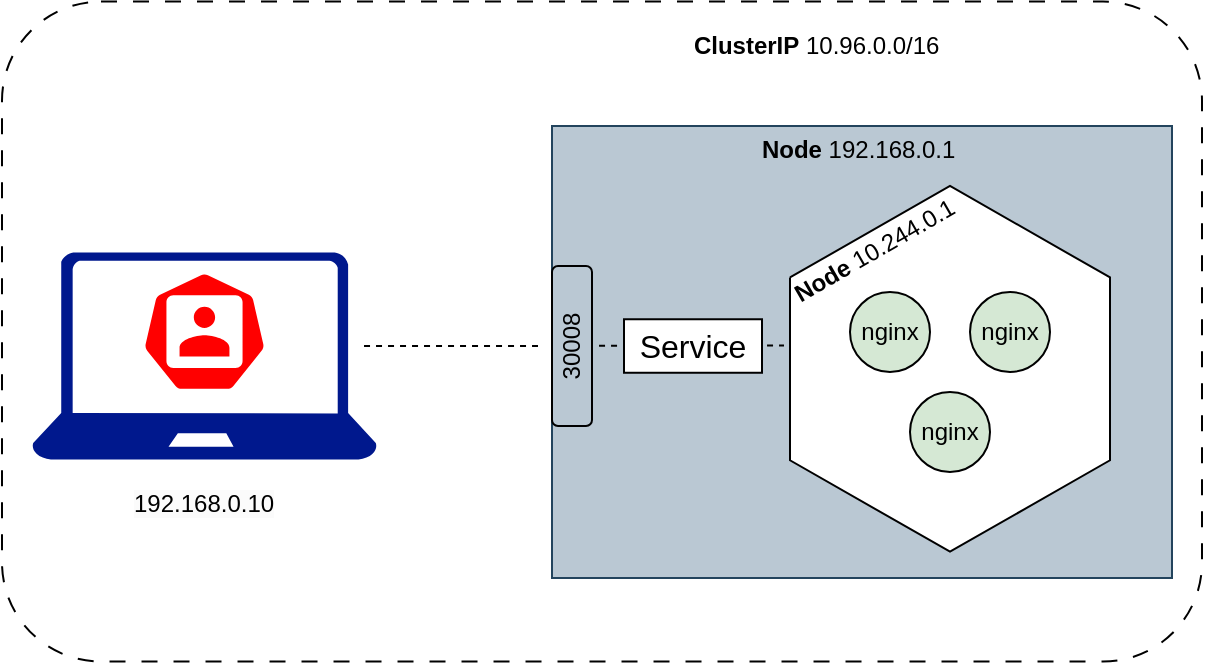 <mxfile version="22.1.16" type="github">
  <diagram name="Page-1" id="ux_PUUvleqaBWZlEBw-f">
    <mxGraphModel dx="792" dy="1878" grid="1" gridSize="10" guides="1" tooltips="1" connect="1" arrows="1" fold="1" page="1" pageScale="1" pageWidth="850" pageHeight="1100" math="0" shadow="0">
      <root>
        <mxCell id="0" />
        <mxCell id="1" parent="0" />
        <mxCell id="RruQv3TNjF2r6rg1G-1i-1" value="" style="sketch=0;html=1;dashed=0;whitespace=wrap;fillColor=#FF0000;strokeColor=#ffffff;points=[[0.005,0.63,0],[0.1,0.2,0],[0.9,0.2,0],[0.5,0,0],[0.995,0.63,0],[0.72,0.99,0],[0.5,1,0],[0.28,0.99,0]];verticalLabelPosition=bottom;align=center;verticalAlign=top;shape=mxgraph.kubernetes.icon;prIcon=user;spacing=-4;" vertex="1" parent="1">
          <mxGeometry x="154.53" y="-737.65" width="63.44" height="60.9" as="geometry" />
        </mxCell>
        <mxCell id="RruQv3TNjF2r6rg1G-1i-2" value="" style="rounded=0;whiteSpace=wrap;html=1;fillColor=#bac8d3;strokeColor=#23445d;" vertex="1" parent="1">
          <mxGeometry x="360" y="-810" width="310" height="226" as="geometry" />
        </mxCell>
        <mxCell id="RruQv3TNjF2r6rg1G-1i-3" value="&lt;b&gt;Node&amp;nbsp;&lt;/b&gt;192.168.0.1&lt;b&gt;&amp;nbsp;&lt;/b&gt;" style="text;html=1;strokeColor=none;fillColor=none;align=center;verticalAlign=middle;whiteSpace=wrap;rounded=0;" vertex="1" parent="1">
          <mxGeometry x="440" y="-813" width="150" height="30" as="geometry" />
        </mxCell>
        <mxCell id="RruQv3TNjF2r6rg1G-1i-4" value="" style="verticalLabelPosition=bottom;verticalAlign=top;html=1;shape=mxgraph.basic.polygon;polyCoords=[[0,0.25],[0.5,0],[1,0.25],[1,0.75],[0.5,1],[0,0.75],[0,0.25]];polyline=1;fillColor=default;perimeter=rectanglePerimeter;" vertex="1" parent="1">
          <mxGeometry x="479" y="-780" width="160" height="182.86" as="geometry" />
        </mxCell>
        <mxCell id="RruQv3TNjF2r6rg1G-1i-5" value="nginx" style="ellipse;whiteSpace=wrap;html=1;aspect=fixed;fillColor=#D5E8D4;" vertex="1" parent="1">
          <mxGeometry x="509" y="-727" width="40" height="40" as="geometry" />
        </mxCell>
        <mxCell id="RruQv3TNjF2r6rg1G-1i-6" value="nginx" style="ellipse;whiteSpace=wrap;html=1;aspect=fixed;fillColor=#D5E8D4;" vertex="1" parent="1">
          <mxGeometry x="539" y="-677" width="40" height="40" as="geometry" />
        </mxCell>
        <mxCell id="RruQv3TNjF2r6rg1G-1i-7" value="nginx" style="ellipse;whiteSpace=wrap;html=1;aspect=fixed;fillColor=#D5E8D4;" vertex="1" parent="1">
          <mxGeometry x="569" y="-727" width="40" height="40" as="geometry" />
        </mxCell>
        <mxCell id="RruQv3TNjF2r6rg1G-1i-8" value="&lt;b style=&quot;border-color: var(--border-color); text-align: center;&quot;&gt;Node &lt;/b&gt;&lt;span style=&quot;border-color: var(--border-color); text-align: center;&quot;&gt;10.244.0.1&lt;/span&gt;" style="text;whiteSpace=wrap;html=1;rotation=-30;" vertex="1" parent="1">
          <mxGeometry x="473.51" y="-762.55" width="99" height="27" as="geometry" />
        </mxCell>
        <mxCell id="RruQv3TNjF2r6rg1G-1i-9" value="" style="rounded=1;whiteSpace=wrap;html=1;fillColor=none;dashed=1;dashPattern=8 8;" vertex="1" parent="1">
          <mxGeometry x="85" y="-872.2" width="600" height="330" as="geometry" />
        </mxCell>
        <mxCell id="RruQv3TNjF2r6rg1G-1i-10" value="&lt;b&gt;ClusterIP&amp;nbsp;&lt;/b&gt;10.96.0.0/16&lt;b&gt;&amp;nbsp;&lt;/b&gt;" style="text;html=1;strokeColor=none;fillColor=none;align=center;verticalAlign=middle;whiteSpace=wrap;rounded=0;" vertex="1" parent="1">
          <mxGeometry x="419" y="-865" width="150" height="30" as="geometry" />
        </mxCell>
        <mxCell id="RruQv3TNjF2r6rg1G-1i-11" value="" style="sketch=0;aspect=fixed;pointerEvents=1;shadow=0;dashed=0;html=1;strokeColor=none;labelPosition=center;verticalLabelPosition=bottom;verticalAlign=top;align=center;fillColor=#00188D;shape=mxgraph.azure.laptop" vertex="1" parent="1">
          <mxGeometry x="100" y="-746.75" width="172.5" height="103.5" as="geometry" />
        </mxCell>
        <mxCell id="RruQv3TNjF2r6rg1G-1i-12" value="&lt;span style=&quot;color: rgb(0, 0, 0); font-family: Helvetica; font-size: 12px; font-style: normal; font-variant-ligatures: normal; font-variant-caps: normal; font-weight: 400; letter-spacing: normal; orphans: 2; text-align: center; text-indent: 0px; text-transform: none; widows: 2; word-spacing: 0px; -webkit-text-stroke-width: 0px; background-color: rgb(251, 251, 251); text-decoration-thickness: initial; text-decoration-style: initial; text-decoration-color: initial; float: none; display: inline !important;&quot;&gt;192.168.0.10&lt;/span&gt;" style="text;whiteSpace=wrap;html=1;" vertex="1" parent="1">
          <mxGeometry x="148.52" y="-635" width="75.47" height="27.14" as="geometry" />
        </mxCell>
        <mxCell id="RruQv3TNjF2r6rg1G-1i-13" value="30008" style="rounded=1;whiteSpace=wrap;html=1;fillColor=none;rotation=-90;" vertex="1" parent="1">
          <mxGeometry x="330" y="-710" width="80" height="20" as="geometry" />
        </mxCell>
        <mxCell id="RruQv3TNjF2r6rg1G-1i-14" value="" style="endArrow=none;dashed=1;html=1;rounded=0;exitX=1.003;exitY=0.452;exitDx=0;exitDy=0;exitPerimeter=0;entryX=0.5;entryY=0;entryDx=0;entryDy=0;" edge="1" parent="1">
          <mxGeometry width="50" height="50" relative="1" as="geometry">
            <mxPoint x="266.017" y="-699.968" as="sourcePoint" />
            <mxPoint x="353" y="-700" as="targetPoint" />
          </mxGeometry>
        </mxCell>
        <mxCell id="RruQv3TNjF2r6rg1G-1i-15" value="" style="endArrow=none;dashed=1;html=1;rounded=0;exitX=1.003;exitY=0.452;exitDx=0;exitDy=0;exitPerimeter=0;" edge="1" parent="1">
          <mxGeometry width="50" height="50" relative="1" as="geometry">
            <mxPoint x="383.527" y="-700.168" as="sourcePoint" />
            <mxPoint x="476" y="-700.2" as="targetPoint" />
          </mxGeometry>
        </mxCell>
        <mxCell id="RruQv3TNjF2r6rg1G-1i-16" value="&lt;font style=&quot;font-size: 16px;&quot;&gt;Service&lt;/font&gt;" style="rounded=0;whiteSpace=wrap;html=1;" vertex="1" parent="1">
          <mxGeometry x="396" y="-713.37" width="69" height="26.75" as="geometry" />
        </mxCell>
      </root>
    </mxGraphModel>
  </diagram>
</mxfile>
